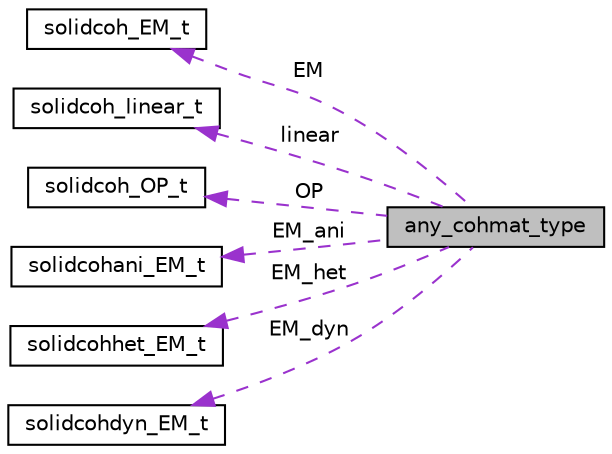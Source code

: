 digraph "any_cohmat_type"
{
 // LATEX_PDF_SIZE
  edge [fontname="Helvetica",fontsize="10",labelfontname="Helvetica",labelfontsize="10"];
  node [fontname="Helvetica",fontsize="10",shape=record];
  rankdir="LR";
  Node1 [label="any_cohmat_type",height=0.2,width=0.4,color="black", fillcolor="grey75", style="filled", fontcolor="black",tooltip=" "];
  Node2 -> Node1 [dir="back",color="darkorchid3",fontsize="10",style="dashed",label=" EM" ,fontname="Helvetica"];
  Node2 [label="solidcoh_EM_t",height=0.2,width=0.4,color="black", fillcolor="white", style="filled",URL="$structsolidcoh___e_m__t.html",tooltip=" "];
  Node3 -> Node1 [dir="back",color="darkorchid3",fontsize="10",style="dashed",label=" linear" ,fontname="Helvetica"];
  Node3 [label="solidcoh_linear_t",height=0.2,width=0.4,color="black", fillcolor="white", style="filled",URL="$structsolidcoh__linear__t.html",tooltip=" "];
  Node4 -> Node1 [dir="back",color="darkorchid3",fontsize="10",style="dashed",label=" OP" ,fontname="Helvetica"];
  Node4 [label="solidcoh_OP_t",height=0.2,width=0.4,color="black", fillcolor="white", style="filled",URL="$structsolidcoh___o_p__t.html",tooltip=" "];
  Node5 -> Node1 [dir="back",color="darkorchid3",fontsize="10",style="dashed",label=" EM_ani" ,fontname="Helvetica"];
  Node5 [label="solidcohani_EM_t",height=0.2,width=0.4,color="black", fillcolor="white", style="filled",URL="$structsolidcohani___e_m__t.html",tooltip=" "];
  Node6 -> Node1 [dir="back",color="darkorchid3",fontsize="10",style="dashed",label=" EM_het" ,fontname="Helvetica"];
  Node6 [label="solidcohhet_EM_t",height=0.2,width=0.4,color="black", fillcolor="white", style="filled",URL="$structsolidcohhet___e_m__t.html",tooltip=" "];
  Node7 -> Node1 [dir="back",color="darkorchid3",fontsize="10",style="dashed",label=" EM_dyn" ,fontname="Helvetica"];
  Node7 [label="solidcohdyn_EM_t",height=0.2,width=0.4,color="black", fillcolor="white", style="filled",URL="$structsolidcohdyn___e_m__t.html",tooltip=" "];
}
